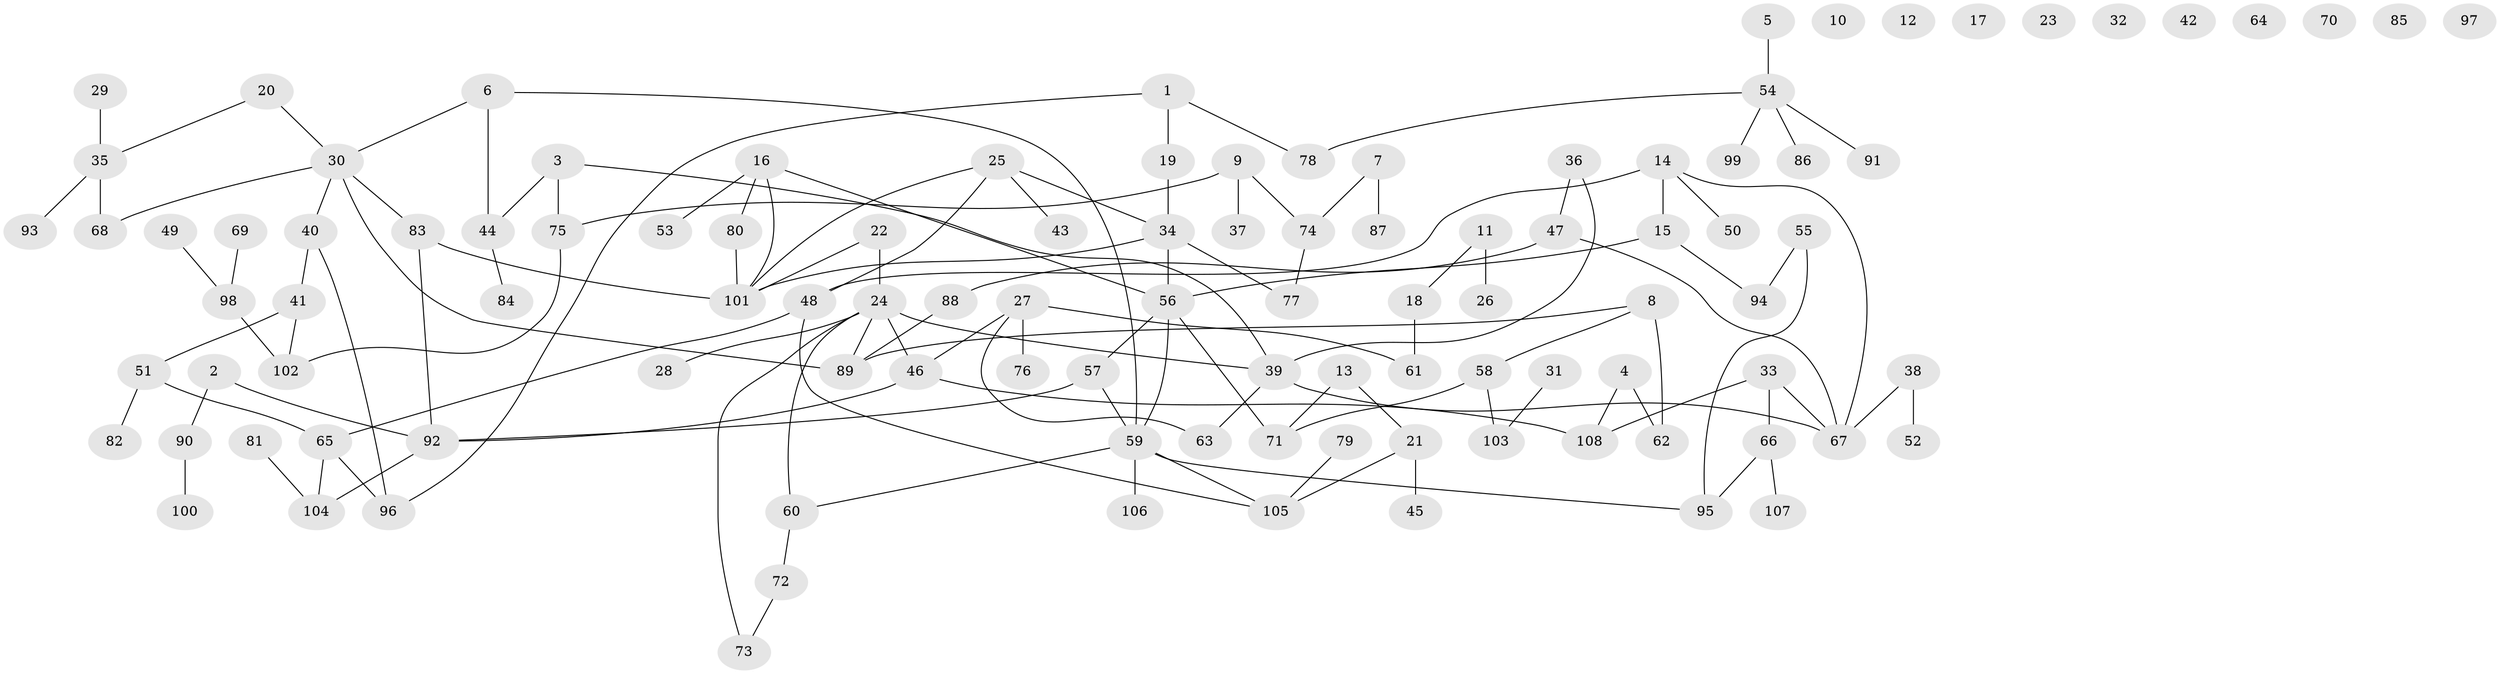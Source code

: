 // coarse degree distribution, {0: 0.15625, 2: 0.1875, 1: 0.34375, 4: 0.078125, 5: 0.0625, 8: 0.015625, 6: 0.0625, 3: 0.0625, 7: 0.03125}
// Generated by graph-tools (version 1.1) at 2025/43/03/04/25 21:43:59]
// undirected, 108 vertices, 127 edges
graph export_dot {
graph [start="1"]
  node [color=gray90,style=filled];
  1;
  2;
  3;
  4;
  5;
  6;
  7;
  8;
  9;
  10;
  11;
  12;
  13;
  14;
  15;
  16;
  17;
  18;
  19;
  20;
  21;
  22;
  23;
  24;
  25;
  26;
  27;
  28;
  29;
  30;
  31;
  32;
  33;
  34;
  35;
  36;
  37;
  38;
  39;
  40;
  41;
  42;
  43;
  44;
  45;
  46;
  47;
  48;
  49;
  50;
  51;
  52;
  53;
  54;
  55;
  56;
  57;
  58;
  59;
  60;
  61;
  62;
  63;
  64;
  65;
  66;
  67;
  68;
  69;
  70;
  71;
  72;
  73;
  74;
  75;
  76;
  77;
  78;
  79;
  80;
  81;
  82;
  83;
  84;
  85;
  86;
  87;
  88;
  89;
  90;
  91;
  92;
  93;
  94;
  95;
  96;
  97;
  98;
  99;
  100;
  101;
  102;
  103;
  104;
  105;
  106;
  107;
  108;
  1 -- 19;
  1 -- 78;
  1 -- 96;
  2 -- 90;
  2 -- 92;
  3 -- 39;
  3 -- 44;
  3 -- 75;
  4 -- 62;
  4 -- 108;
  5 -- 54;
  6 -- 30;
  6 -- 44;
  6 -- 59;
  7 -- 74;
  7 -- 87;
  8 -- 58;
  8 -- 62;
  8 -- 89;
  9 -- 37;
  9 -- 74;
  9 -- 75;
  11 -- 18;
  11 -- 26;
  13 -- 21;
  13 -- 71;
  14 -- 15;
  14 -- 48;
  14 -- 50;
  14 -- 67;
  15 -- 56;
  15 -- 94;
  16 -- 53;
  16 -- 56;
  16 -- 80;
  16 -- 101;
  18 -- 61;
  19 -- 34;
  20 -- 30;
  20 -- 35;
  21 -- 45;
  21 -- 105;
  22 -- 24;
  22 -- 101;
  24 -- 28;
  24 -- 39;
  24 -- 46;
  24 -- 60;
  24 -- 73;
  24 -- 89;
  25 -- 34;
  25 -- 43;
  25 -- 48;
  25 -- 101;
  27 -- 46;
  27 -- 61;
  27 -- 63;
  27 -- 76;
  29 -- 35;
  30 -- 40;
  30 -- 68;
  30 -- 83;
  30 -- 89;
  31 -- 103;
  33 -- 66;
  33 -- 67;
  33 -- 108;
  34 -- 56;
  34 -- 77;
  34 -- 101;
  35 -- 68;
  35 -- 93;
  36 -- 39;
  36 -- 47;
  38 -- 52;
  38 -- 67;
  39 -- 63;
  39 -- 67;
  40 -- 41;
  40 -- 96;
  41 -- 51;
  41 -- 102;
  44 -- 84;
  46 -- 92;
  46 -- 108;
  47 -- 67;
  47 -- 88;
  48 -- 65;
  48 -- 105;
  49 -- 98;
  51 -- 65;
  51 -- 82;
  54 -- 78;
  54 -- 86;
  54 -- 91;
  54 -- 99;
  55 -- 94;
  55 -- 95;
  56 -- 57;
  56 -- 59;
  56 -- 71;
  57 -- 59;
  57 -- 92;
  58 -- 71;
  58 -- 103;
  59 -- 60;
  59 -- 95;
  59 -- 105;
  59 -- 106;
  60 -- 72;
  65 -- 96;
  65 -- 104;
  66 -- 95;
  66 -- 107;
  69 -- 98;
  72 -- 73;
  74 -- 77;
  75 -- 102;
  79 -- 105;
  80 -- 101;
  81 -- 104;
  83 -- 92;
  83 -- 101;
  88 -- 89;
  90 -- 100;
  92 -- 104;
  98 -- 102;
}
